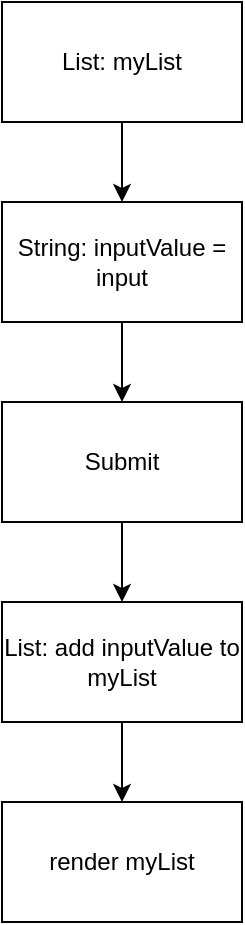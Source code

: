 <mxfile version="12.8.1" type="github"><diagram id="eGxY-FaJV_e1T95l4VNO" name="Page-1"><mxGraphModel dx="868" dy="401" grid="1" gridSize="10" guides="1" tooltips="1" connect="1" arrows="1" fold="1" page="1" pageScale="1" pageWidth="850" pageHeight="1100" math="0" shadow="0"><root><mxCell id="0"/><mxCell id="1" parent="0"/><mxCell id="vmGLVsoBBDFxKzu4Eb2c-1" value="List: myList" style="rounded=0;whiteSpace=wrap;html=1;" vertex="1" parent="1"><mxGeometry x="365" y="40" width="120" height="60" as="geometry"/></mxCell><mxCell id="vmGLVsoBBDFxKzu4Eb2c-2" value="String: inputValue = input" style="rounded=0;whiteSpace=wrap;html=1;" vertex="1" parent="1"><mxGeometry x="365" y="140" width="120" height="60" as="geometry"/></mxCell><mxCell id="vmGLVsoBBDFxKzu4Eb2c-5" value="" style="endArrow=classic;html=1;exitX=0.5;exitY=1;exitDx=0;exitDy=0;" edge="1" parent="1" source="vmGLVsoBBDFxKzu4Eb2c-1"><mxGeometry width="50" height="50" relative="1" as="geometry"><mxPoint x="400" y="230" as="sourcePoint"/><mxPoint x="425" y="140" as="targetPoint"/></mxGeometry></mxCell><mxCell id="vmGLVsoBBDFxKzu4Eb2c-6" value="" style="endArrow=classic;html=1;exitX=0.5;exitY=1;exitDx=0;exitDy=0;" edge="1" parent="1" source="vmGLVsoBBDFxKzu4Eb2c-2"><mxGeometry width="50" height="50" relative="1" as="geometry"><mxPoint x="400" y="190" as="sourcePoint"/><mxPoint x="425" y="240" as="targetPoint"/></mxGeometry></mxCell><mxCell id="vmGLVsoBBDFxKzu4Eb2c-7" value="Submit" style="rounded=0;whiteSpace=wrap;html=1;" vertex="1" parent="1"><mxGeometry x="365" y="240" width="120" height="60" as="geometry"/></mxCell><mxCell id="vmGLVsoBBDFxKzu4Eb2c-8" value="" style="endArrow=classic;html=1;exitX=0.5;exitY=1;exitDx=0;exitDy=0;" edge="1" parent="1" source="vmGLVsoBBDFxKzu4Eb2c-7"><mxGeometry width="50" height="50" relative="1" as="geometry"><mxPoint x="400" y="260" as="sourcePoint"/><mxPoint x="425" y="340" as="targetPoint"/></mxGeometry></mxCell><mxCell id="vmGLVsoBBDFxKzu4Eb2c-9" value="List: add inputValue to myList" style="rounded=0;whiteSpace=wrap;html=1;" vertex="1" parent="1"><mxGeometry x="365" y="340" width="120" height="60" as="geometry"/></mxCell><mxCell id="vmGLVsoBBDFxKzu4Eb2c-10" value="" style="endArrow=classic;html=1;exitX=0.5;exitY=1;exitDx=0;exitDy=0;" edge="1" parent="1" source="vmGLVsoBBDFxKzu4Eb2c-9"><mxGeometry width="50" height="50" relative="1" as="geometry"><mxPoint x="400" y="360" as="sourcePoint"/><mxPoint x="425" y="440" as="targetPoint"/></mxGeometry></mxCell><mxCell id="vmGLVsoBBDFxKzu4Eb2c-11" value="render myList" style="rounded=0;whiteSpace=wrap;html=1;" vertex="1" parent="1"><mxGeometry x="365" y="440" width="120" height="60" as="geometry"/></mxCell></root></mxGraphModel></diagram></mxfile>